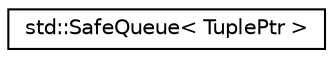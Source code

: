 digraph "Graphical Class Hierarchy"
{
 // LATEX_PDF_SIZE
  edge [fontname="Helvetica",fontsize="10",labelfontname="Helvetica",labelfontsize="10"];
  node [fontname="Helvetica",fontsize="10",shape=record];
  rankdir="LR";
  Node0 [label="std::SafeQueue\< TuplePtr \>",height=0.2,width=0.4,color="black", fillcolor="white", style="filled",URL="$classstd_1_1SafeQueue.html",tooltip=" "];
}
